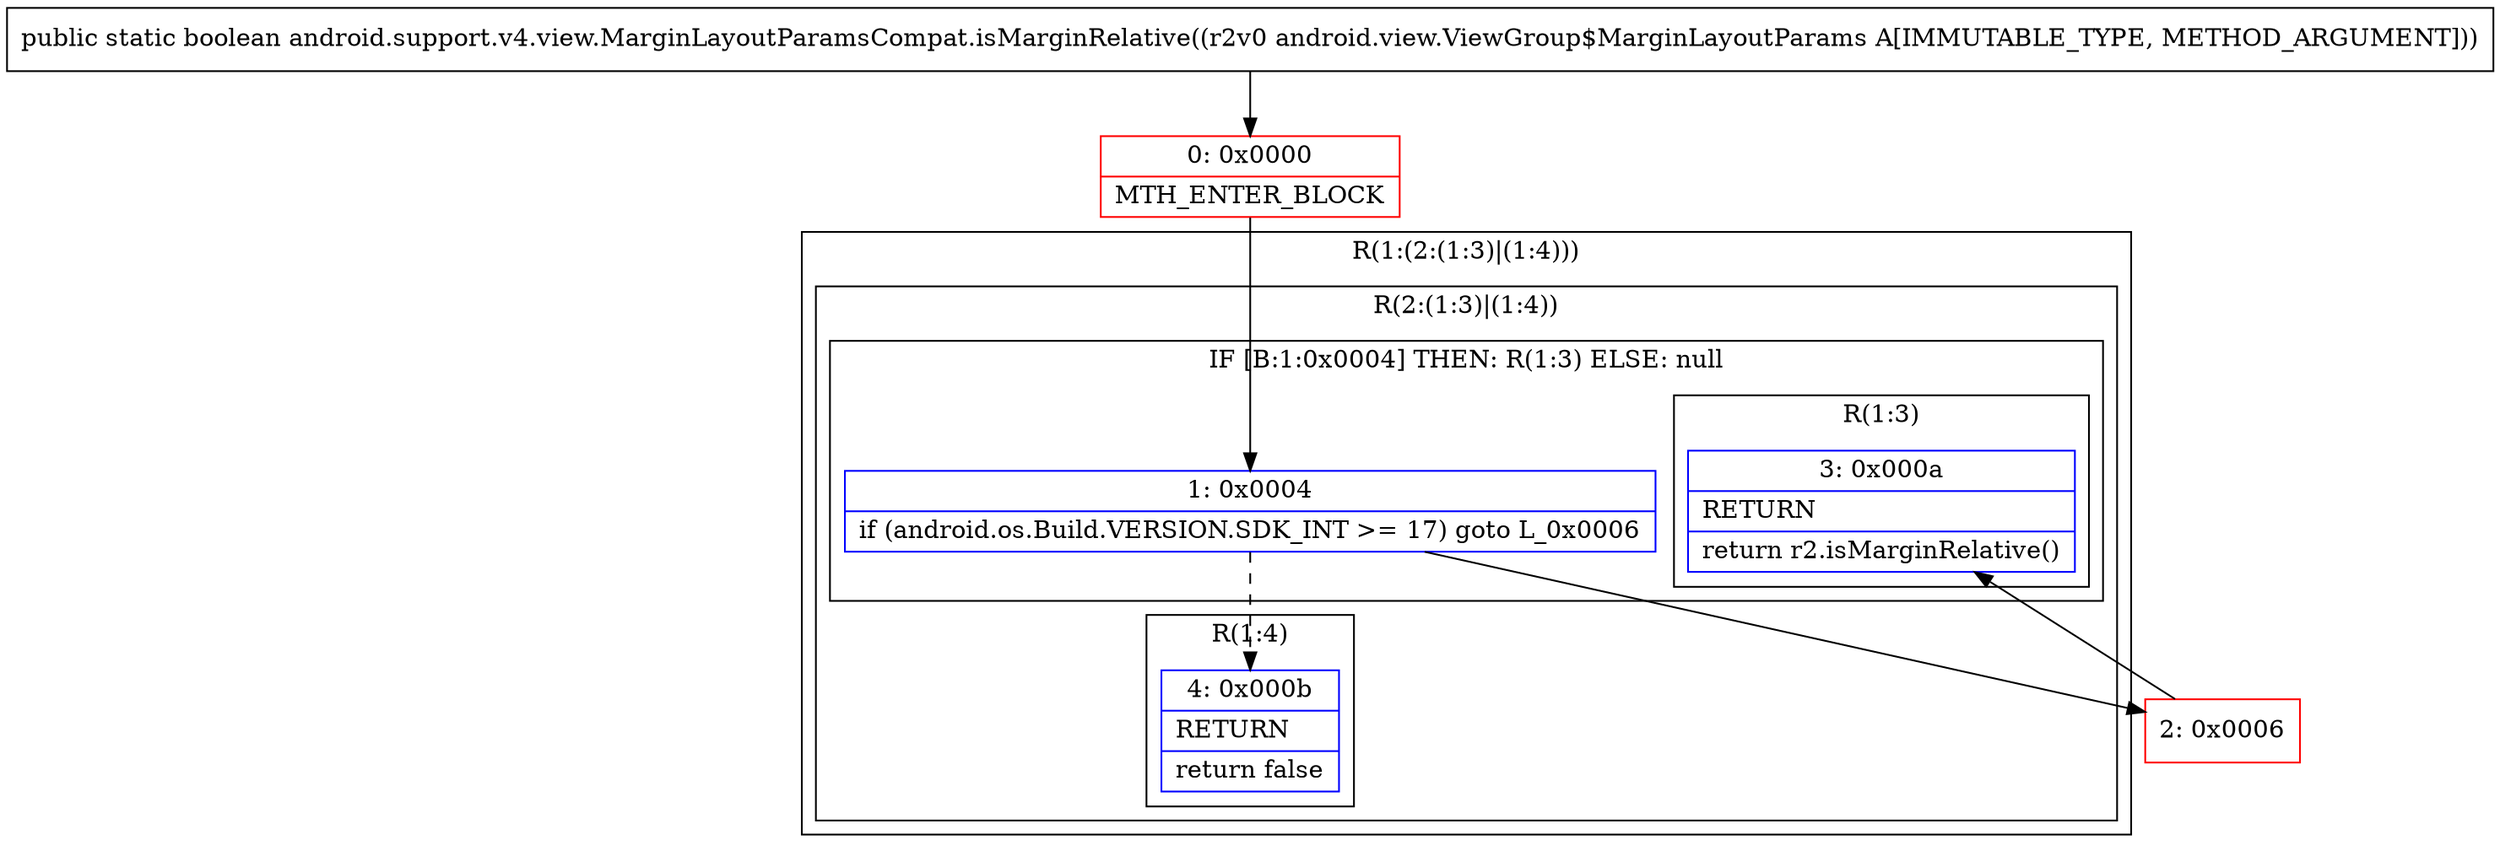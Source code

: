 digraph "CFG forandroid.support.v4.view.MarginLayoutParamsCompat.isMarginRelative(Landroid\/view\/ViewGroup$MarginLayoutParams;)Z" {
subgraph cluster_Region_36628660 {
label = "R(1:(2:(1:3)|(1:4)))";
node [shape=record,color=blue];
subgraph cluster_Region_903026013 {
label = "R(2:(1:3)|(1:4))";
node [shape=record,color=blue];
subgraph cluster_IfRegion_1710790568 {
label = "IF [B:1:0x0004] THEN: R(1:3) ELSE: null";
node [shape=record,color=blue];
Node_1 [shape=record,label="{1\:\ 0x0004|if (android.os.Build.VERSION.SDK_INT \>= 17) goto L_0x0006\l}"];
subgraph cluster_Region_254562747 {
label = "R(1:3)";
node [shape=record,color=blue];
Node_3 [shape=record,label="{3\:\ 0x000a|RETURN\l|return r2.isMarginRelative()\l}"];
}
}
subgraph cluster_Region_2050122658 {
label = "R(1:4)";
node [shape=record,color=blue];
Node_4 [shape=record,label="{4\:\ 0x000b|RETURN\l|return false\l}"];
}
}
}
Node_0 [shape=record,color=red,label="{0\:\ 0x0000|MTH_ENTER_BLOCK\l}"];
Node_2 [shape=record,color=red,label="{2\:\ 0x0006}"];
MethodNode[shape=record,label="{public static boolean android.support.v4.view.MarginLayoutParamsCompat.isMarginRelative((r2v0 android.view.ViewGroup$MarginLayoutParams A[IMMUTABLE_TYPE, METHOD_ARGUMENT])) }"];
MethodNode -> Node_0;
Node_1 -> Node_2;
Node_1 -> Node_4[style=dashed];
Node_0 -> Node_1;
Node_2 -> Node_3;
}

